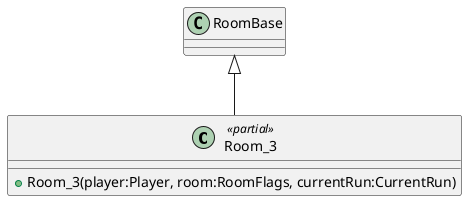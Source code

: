 @startuml
class Room_3 <<partial>> {
    + Room_3(player:Player, room:RoomFlags, currentRun:CurrentRun)
}
RoomBase <|-- Room_3
@enduml
